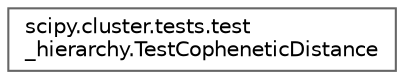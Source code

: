 digraph "Graphical Class Hierarchy"
{
 // LATEX_PDF_SIZE
  bgcolor="transparent";
  edge [fontname=Helvetica,fontsize=10,labelfontname=Helvetica,labelfontsize=10];
  node [fontname=Helvetica,fontsize=10,shape=box,height=0.2,width=0.4];
  rankdir="LR";
  Node0 [id="Node000000",label="scipy.cluster.tests.test\l_hierarchy.TestCopheneticDistance",height=0.2,width=0.4,color="grey40", fillcolor="white", style="filled",URL="$da/dbe/classscipy_1_1cluster_1_1tests_1_1test__hierarchy_1_1TestCopheneticDistance.html",tooltip=" "];
}
